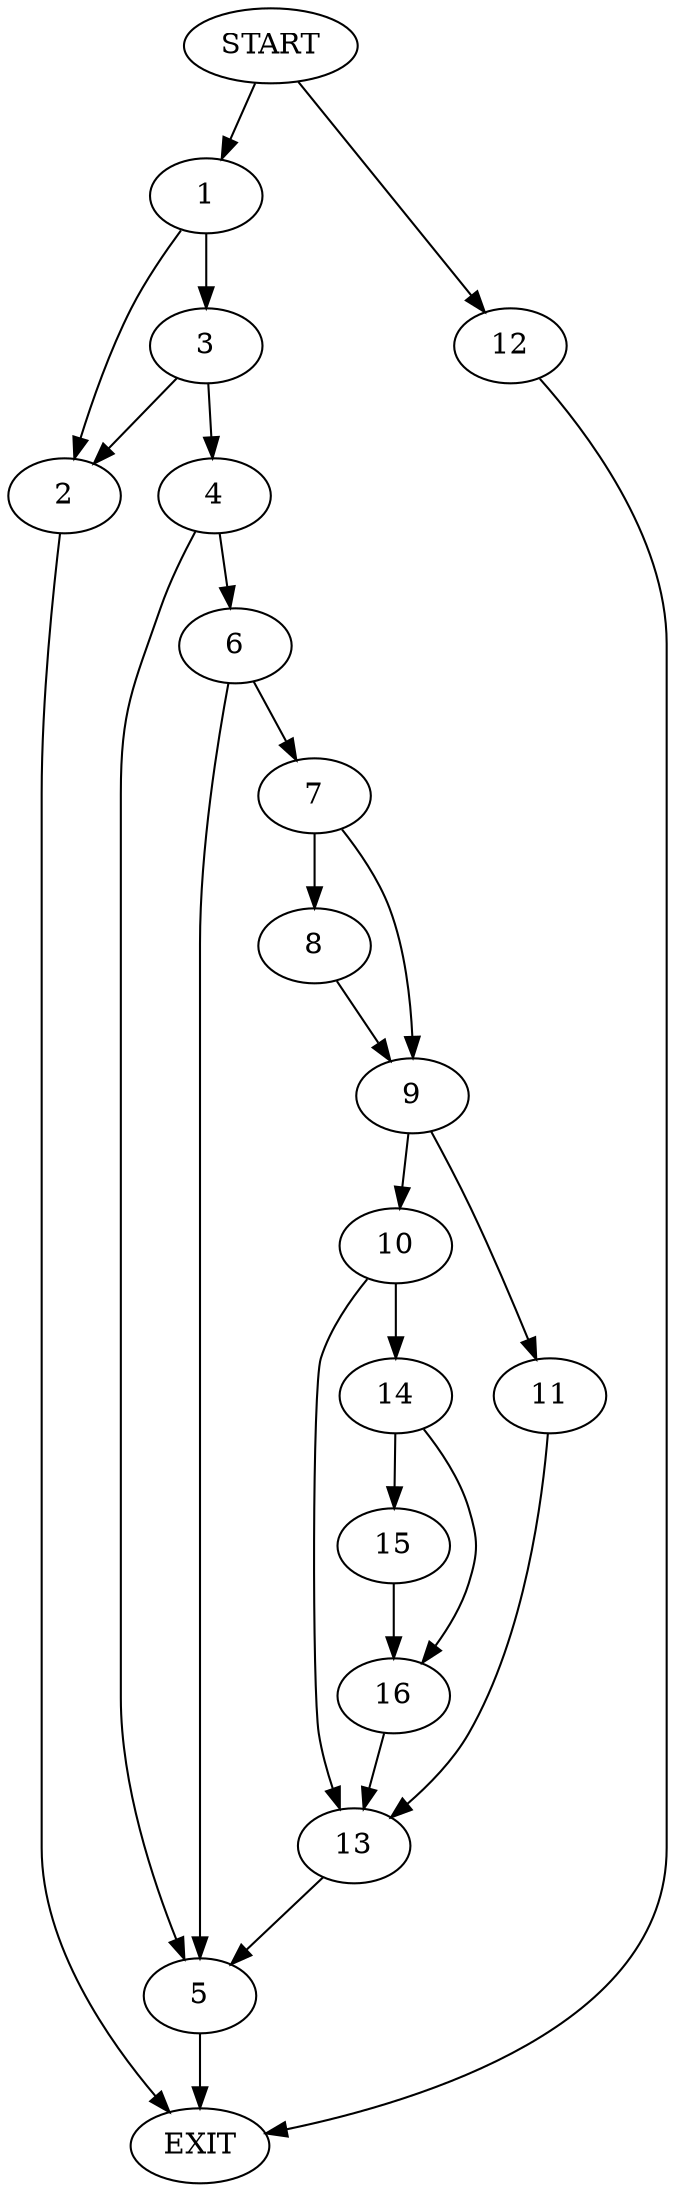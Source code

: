 digraph {
0 [label="START"]
17 [label="EXIT"]
0 -> 1
1 -> 2
1 -> 3
3 -> 2
3 -> 4
2 -> 17
4 -> 5
4 -> 6
5 -> 17
6 -> 7
6 -> 5
7 -> 8
7 -> 9
8 -> 9
9 -> 10
9 -> 11
0 -> 12
12 -> 17
11 -> 13
10 -> 13
10 -> 14
13 -> 5
14 -> 15
14 -> 16
16 -> 13
15 -> 16
}
